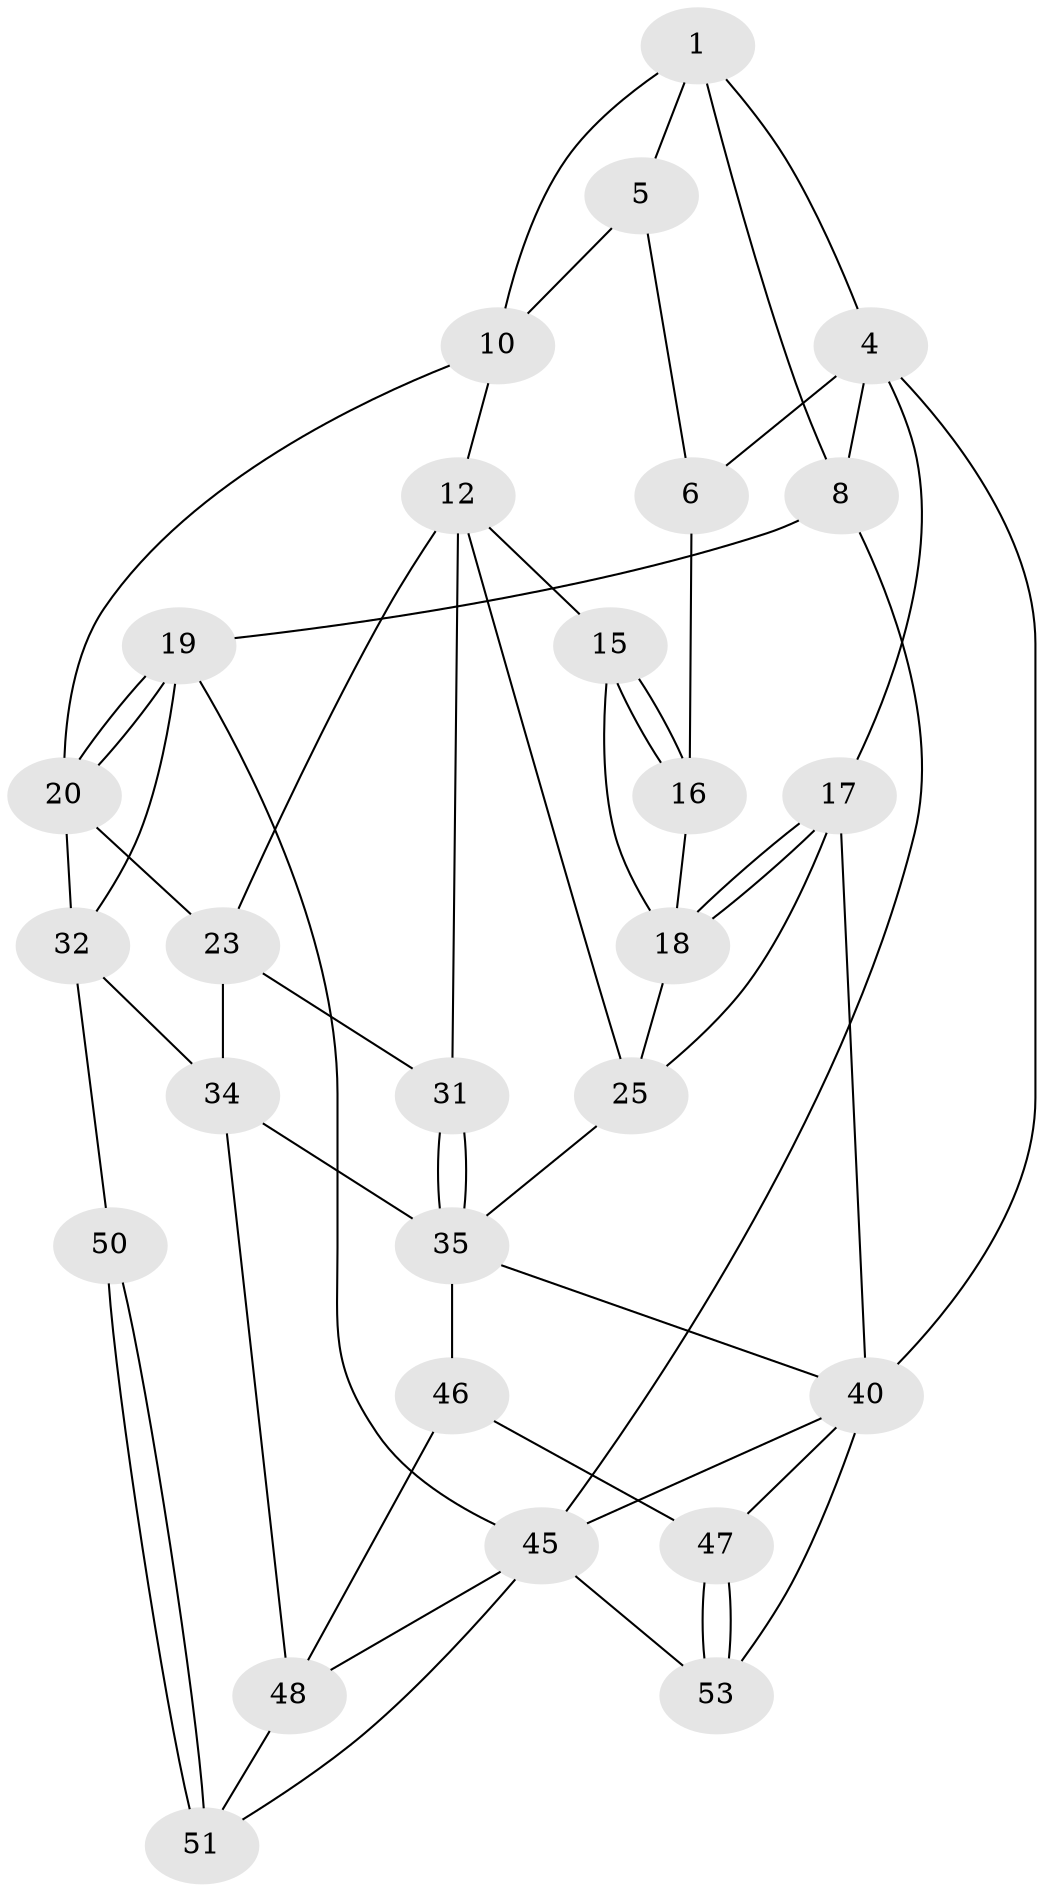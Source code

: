 // original degree distribution, {3: 0.037037037037037035, 5: 0.5555555555555556, 4: 0.2222222222222222, 6: 0.18518518518518517}
// Generated by graph-tools (version 1.1) at 2025/28/03/15/25 16:28:04]
// undirected, 27 vertices, 58 edges
graph export_dot {
graph [start="1"]
  node [color=gray90,style=filled];
  1 [pos="+0.35013356749980595+0.07860265233760115",super="+2"];
  4 [pos="+0.329661395454039+0",super="+7"];
  5 [pos="+0.3386095978999763+0.10962923440421408"];
  6 [pos="+0.17185606521298738+0.12632011119223785"];
  8 [pos="+1+0"];
  10 [pos="+0.7256223877451695+0.11073336802418171",super="+11"];
  12 [pos="+0.37741003850907506+0.22599528197407528",super="+13"];
  15 [pos="+0.23273194700972097+0.28441131074167975"];
  16 [pos="+0.16713213885961442+0.15015474575650106"];
  17 [pos="+0+0.20084448388714785",super="+27"];
  18 [pos="+0.08861613524098319+0.2607384222500013",super="+22"];
  19 [pos="+1+0.328461495063616",super="+43"];
  20 [pos="+0.804860696219224+0.3757850954844855",super="+21"];
  23 [pos="+0.5114241448625566+0.28575867231927315",super="+24"];
  25 [pos="+0.10644686966722496+0.33733959530266666",super="+26+28"];
  31 [pos="+0.41767007092603675+0.4335004926172529"];
  32 [pos="+0.8048245554445682+0.3760518645890876",super="+33+44"];
  34 [pos="+0.6393038875848108+0.6396539866318447",super="+38"];
  35 [pos="+0.3764740934991179+0.5515229922820198",super="+36+39"];
  40 [pos="+0+0.7208927464660191",super="+42+41"];
  45 [pos="+1+1",super="+52"];
  46 [pos="+0.3499256294757345+0.8229383090614439"];
  47 [pos="+0.33100650703579126+0.8194742043450698"];
  48 [pos="+0.5754381338866309+0.9332668850708384",super="+49"];
  50 [pos="+0.8311147722066582+0.7249579221957533"];
  51 [pos="+0.8185814789296676+0.893222097579463"];
  53 [pos="+0+1"];
  1 -- 5;
  1 -- 8;
  1 -- 10;
  1 -- 4;
  4 -- 17;
  4 -- 6;
  4 -- 8;
  4 -- 40;
  5 -- 6;
  5 -- 10;
  6 -- 16;
  8 -- 19;
  8 -- 45;
  10 -- 12;
  10 -- 20;
  12 -- 23 [weight=2];
  12 -- 25;
  12 -- 15;
  12 -- 31;
  15 -- 16;
  15 -- 16;
  15 -- 18;
  16 -- 18;
  17 -- 18;
  17 -- 18;
  17 -- 40;
  17 -- 25;
  18 -- 25;
  19 -- 20;
  19 -- 20;
  19 -- 32;
  19 -- 45;
  20 -- 32;
  20 -- 23;
  23 -- 34;
  23 -- 31;
  25 -- 35;
  31 -- 35;
  31 -- 35;
  32 -- 34;
  32 -- 50 [weight=2];
  34 -- 48;
  34 -- 35;
  35 -- 40;
  35 -- 46;
  40 -- 47;
  40 -- 53;
  40 -- 45;
  45 -- 48;
  45 -- 53;
  45 -- 51;
  46 -- 47;
  46 -- 48;
  47 -- 53;
  47 -- 53;
  48 -- 51;
  50 -- 51;
  50 -- 51;
}
